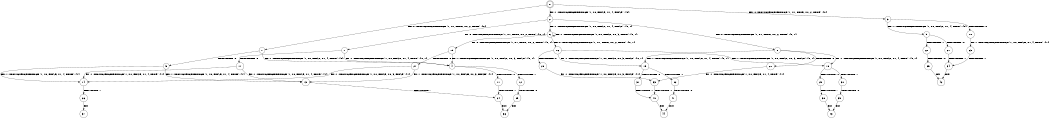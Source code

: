 digraph BCG {
size = "7, 10.5";
center = TRUE;
node [shape = circle];
0 [peripheries = 2];
0 -> 1 [label = "EX !0 !ATOMIC_EXCH_BRANCH (1, +1, TRUE, +0, 2, TRUE) !{0}"];
0 -> 2 [label = "EX !1 !ATOMIC_EXCH_BRANCH (1, +0, FALSE, +1, 4, FALSE) !{0}"];
0 -> 3 [label = "EX !0 !ATOMIC_EXCH_BRANCH (1, +1, TRUE, +0, 2, TRUE) !{0}"];
1 -> 4 [label = "EX !1 !ATOMIC_EXCH_BRANCH (1, +0, FALSE, +1, 4, TRUE) !{0}"];
1 -> 5 [label = "TERMINATE !0"];
2 -> 6 [label = "EX !1 !ATOMIC_EXCH_BRANCH (1, +0, FALSE, +1, 4, FALSE) !{0, 1}"];
2 -> 7 [label = "EX !0 !ATOMIC_EXCH_BRANCH (1, +1, TRUE, +0, 2, TRUE) !{0, 1}"];
2 -> 8 [label = "EX !0 !ATOMIC_EXCH_BRANCH (1, +1, TRUE, +0, 2, TRUE) !{0, 1}"];
3 -> 9 [label = "EX !1 !ATOMIC_EXCH_BRANCH (1, +0, FALSE, +1, 4, TRUE) !{0}"];
3 -> 10 [label = "TERMINATE !0"];
4 -> 11 [label = "TERMINATE !0"];
4 -> 12 [label = "TERMINATE !1"];
5 -> 13 [label = "EX !1 !ATOMIC_EXCH_BRANCH (1, +0, FALSE, +1, 4, TRUE) !{1}"];
5 -> 14 [label = "EX !1 !ATOMIC_EXCH_BRANCH (1, +0, FALSE, +1, 4, TRUE) !{1}"];
6 -> 6 [label = "EX !1 !ATOMIC_EXCH_BRANCH (1, +0, FALSE, +0, 3, TRUE) !{0, 1}"];
6 -> 15 [label = "EX !0 !ATOMIC_EXCH_BRANCH (1, +1, TRUE, +0, 2, TRUE) !{0, 1}"];
6 -> 16 [label = "EX !0 !ATOMIC_EXCH_BRANCH (1, +1, TRUE, +0, 2, TRUE) !{0, 1}"];
7 -> 4 [label = "EX !1 !ATOMIC_EXCH_BRANCH (1, +0, FALSE, +1, 4, TRUE) !{0, 1}"];
7 -> 17 [label = "TERMINATE !0"];
8 -> 18 [label = "EX !1 !ATOMIC_EXCH_BRANCH (1, +0, FALSE, +1, 4, TRUE) !{0, 1}"];
8 -> 19 [label = "EX !1 !ATOMIC_EXCH_BRANCH (1, +0, FALSE, +1, 4, TRUE) !{0, 1}"];
8 -> 20 [label = "TERMINATE !0"];
9 -> 21 [label = "TERMINATE !0"];
9 -> 22 [label = "TERMINATE !1"];
10 -> 23 [label = "EX !1 !ATOMIC_EXCH_BRANCH (1, +0, FALSE, +1, 4, TRUE) !{1}"];
11 -> 24 [label = "TERMINATE !1"];
12 -> 25 [label = "TERMINATE !0"];
13 -> 24 [label = "TERMINATE !1"];
14 -> 26 [label = "TERMINATE !1"];
15 -> 4 [label = "EX !1 !ATOMIC_EXCH_BRANCH (1, +0, FALSE, +0, 3, FALSE) !{0, 1}"];
15 -> 27 [label = "TERMINATE !0"];
16 -> 18 [label = "EX !1 !ATOMIC_EXCH_BRANCH (1, +0, FALSE, +0, 3, FALSE) !{0, 1}"];
16 -> 19 [label = "EX !1 !ATOMIC_EXCH_BRANCH (1, +0, FALSE, +0, 3, FALSE) !{0, 1}"];
16 -> 28 [label = "TERMINATE !0"];
17 -> 13 [label = "EX !1 !ATOMIC_EXCH_BRANCH (1, +0, FALSE, +1, 4, TRUE) !{1}"];
17 -> 14 [label = "EX !1 !ATOMIC_EXCH_BRANCH (1, +0, FALSE, +1, 4, TRUE) !{1}"];
18 -> 29 [label = "TERMINATE !0"];
18 -> 30 [label = "TERMINATE !1"];
19 -> 31 [label = "TERMINATE !0"];
19 -> 32 [label = "TERMINATE !1"];
20 -> 33 [label = "EX !1 !ATOMIC_EXCH_BRANCH (1, +0, FALSE, +1, 4, TRUE) !{1}"];
21 -> 34 [label = "TERMINATE !1"];
22 -> 35 [label = "TERMINATE !0"];
23 -> 34 [label = "TERMINATE !1"];
24 -> 36 [label = "exit"];
25 -> 36 [label = "exit"];
26 -> 37 [label = "exit"];
27 -> 13 [label = "EX !1 !ATOMIC_EXCH_BRANCH (1, +0, FALSE, +0, 3, FALSE) !{1}"];
27 -> 14 [label = "EX !1 !ATOMIC_EXCH_BRANCH (1, +0, FALSE, +0, 3, FALSE) !{1}"];
28 -> 33 [label = "EX !1 !ATOMIC_EXCH_BRANCH (1, +0, FALSE, +0, 3, FALSE) !{1}"];
29 -> 38 [label = "TERMINATE !1"];
30 -> 39 [label = "TERMINATE !0"];
31 -> 40 [label = "TERMINATE !1"];
32 -> 41 [label = "TERMINATE !0"];
33 -> 40 [label = "TERMINATE !1"];
34 -> 42 [label = "exit"];
35 -> 42 [label = "exit"];
38 -> 43 [label = "exit"];
39 -> 43 [label = "exit"];
40 -> 44 [label = "exit"];
41 -> 44 [label = "exit"];
}
